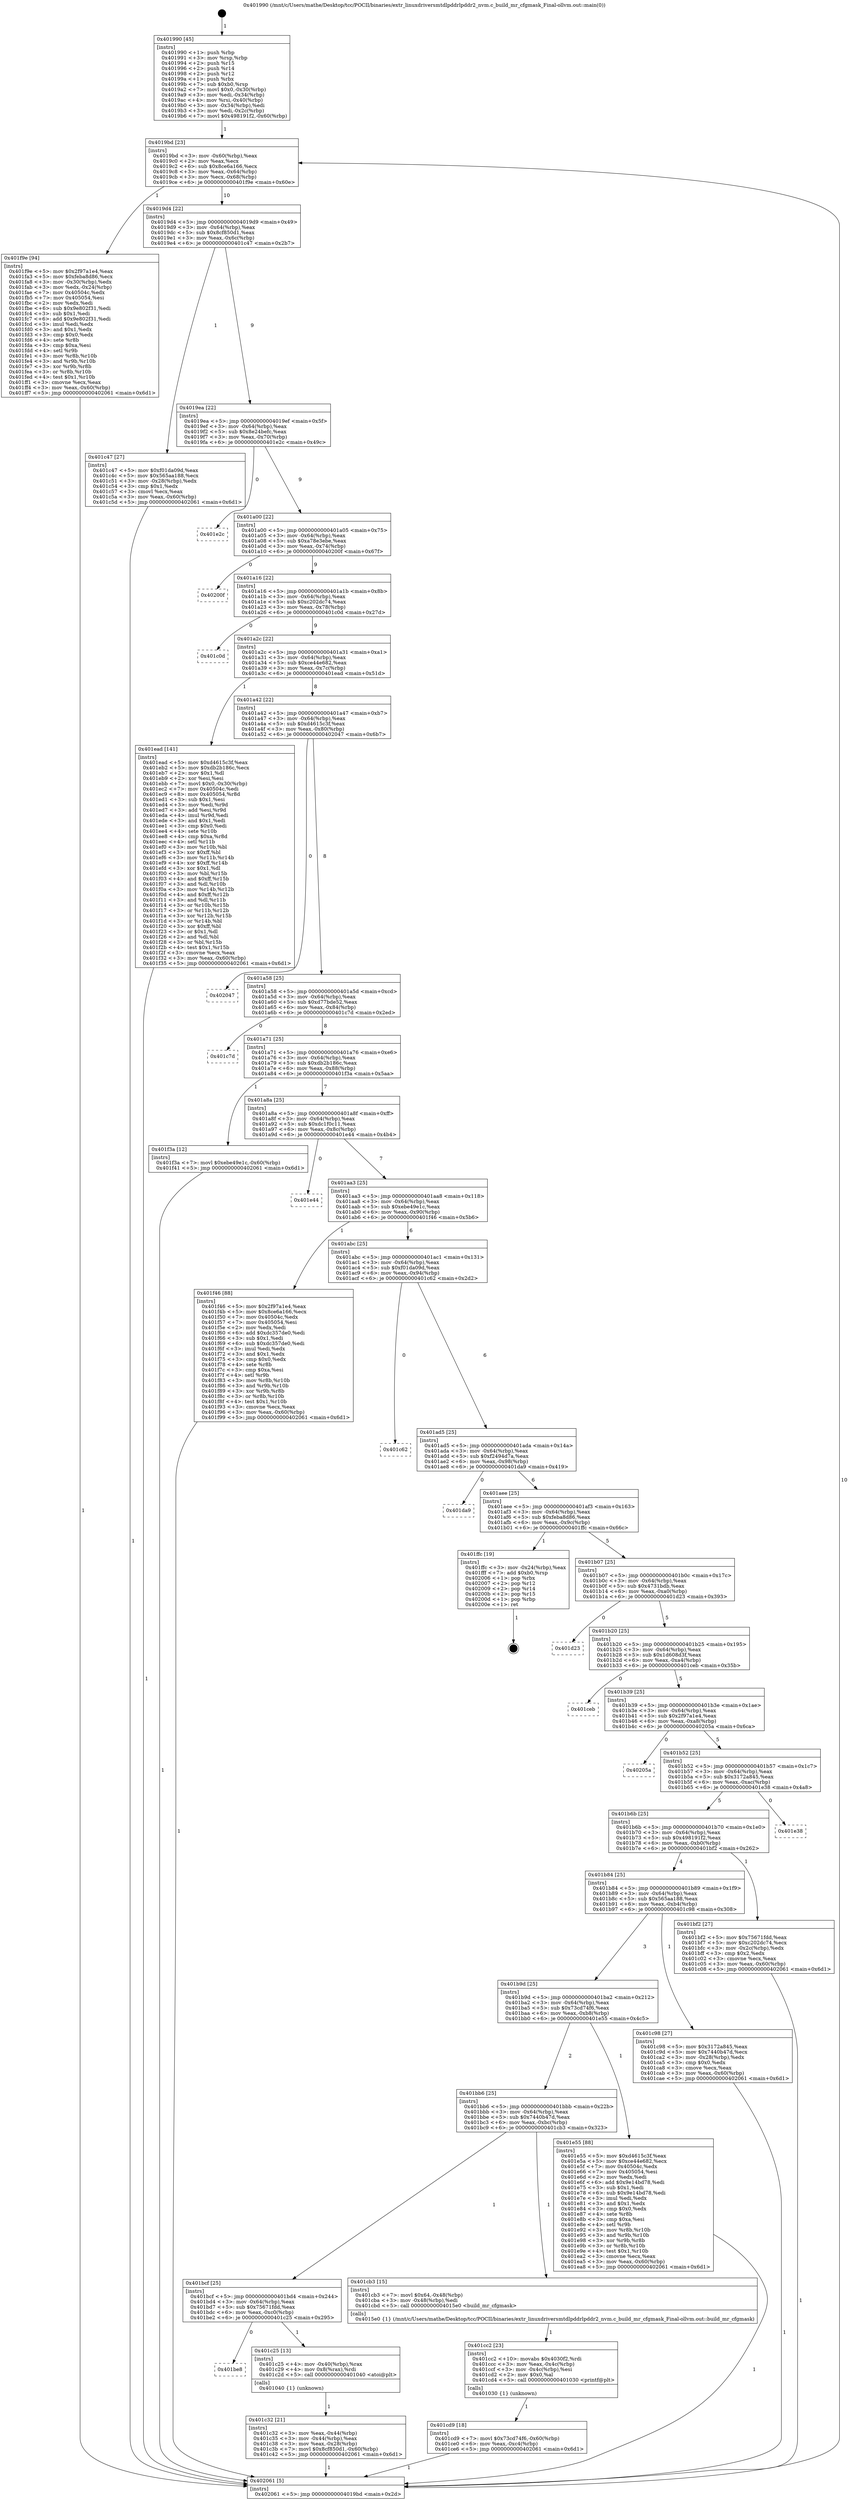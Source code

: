 digraph "0x401990" {
  label = "0x401990 (/mnt/c/Users/mathe/Desktop/tcc/POCII/binaries/extr_linuxdriversmtdlpddrlpddr2_nvm.c_build_mr_cfgmask_Final-ollvm.out::main(0))"
  labelloc = "t"
  node[shape=record]

  Entry [label="",width=0.3,height=0.3,shape=circle,fillcolor=black,style=filled]
  "0x4019bd" [label="{
     0x4019bd [23]\l
     | [instrs]\l
     &nbsp;&nbsp;0x4019bd \<+3\>: mov -0x60(%rbp),%eax\l
     &nbsp;&nbsp;0x4019c0 \<+2\>: mov %eax,%ecx\l
     &nbsp;&nbsp;0x4019c2 \<+6\>: sub $0x8ce6a166,%ecx\l
     &nbsp;&nbsp;0x4019c8 \<+3\>: mov %eax,-0x64(%rbp)\l
     &nbsp;&nbsp;0x4019cb \<+3\>: mov %ecx,-0x68(%rbp)\l
     &nbsp;&nbsp;0x4019ce \<+6\>: je 0000000000401f9e \<main+0x60e\>\l
  }"]
  "0x401f9e" [label="{
     0x401f9e [94]\l
     | [instrs]\l
     &nbsp;&nbsp;0x401f9e \<+5\>: mov $0x2f97a1e4,%eax\l
     &nbsp;&nbsp;0x401fa3 \<+5\>: mov $0xfeba8d86,%ecx\l
     &nbsp;&nbsp;0x401fa8 \<+3\>: mov -0x30(%rbp),%edx\l
     &nbsp;&nbsp;0x401fab \<+3\>: mov %edx,-0x24(%rbp)\l
     &nbsp;&nbsp;0x401fae \<+7\>: mov 0x40504c,%edx\l
     &nbsp;&nbsp;0x401fb5 \<+7\>: mov 0x405054,%esi\l
     &nbsp;&nbsp;0x401fbc \<+2\>: mov %edx,%edi\l
     &nbsp;&nbsp;0x401fbe \<+6\>: sub $0x9e802f31,%edi\l
     &nbsp;&nbsp;0x401fc4 \<+3\>: sub $0x1,%edi\l
     &nbsp;&nbsp;0x401fc7 \<+6\>: add $0x9e802f31,%edi\l
     &nbsp;&nbsp;0x401fcd \<+3\>: imul %edi,%edx\l
     &nbsp;&nbsp;0x401fd0 \<+3\>: and $0x1,%edx\l
     &nbsp;&nbsp;0x401fd3 \<+3\>: cmp $0x0,%edx\l
     &nbsp;&nbsp;0x401fd6 \<+4\>: sete %r8b\l
     &nbsp;&nbsp;0x401fda \<+3\>: cmp $0xa,%esi\l
     &nbsp;&nbsp;0x401fdd \<+4\>: setl %r9b\l
     &nbsp;&nbsp;0x401fe1 \<+3\>: mov %r8b,%r10b\l
     &nbsp;&nbsp;0x401fe4 \<+3\>: and %r9b,%r10b\l
     &nbsp;&nbsp;0x401fe7 \<+3\>: xor %r9b,%r8b\l
     &nbsp;&nbsp;0x401fea \<+3\>: or %r8b,%r10b\l
     &nbsp;&nbsp;0x401fed \<+4\>: test $0x1,%r10b\l
     &nbsp;&nbsp;0x401ff1 \<+3\>: cmovne %ecx,%eax\l
     &nbsp;&nbsp;0x401ff4 \<+3\>: mov %eax,-0x60(%rbp)\l
     &nbsp;&nbsp;0x401ff7 \<+5\>: jmp 0000000000402061 \<main+0x6d1\>\l
  }"]
  "0x4019d4" [label="{
     0x4019d4 [22]\l
     | [instrs]\l
     &nbsp;&nbsp;0x4019d4 \<+5\>: jmp 00000000004019d9 \<main+0x49\>\l
     &nbsp;&nbsp;0x4019d9 \<+3\>: mov -0x64(%rbp),%eax\l
     &nbsp;&nbsp;0x4019dc \<+5\>: sub $0x8cf850d1,%eax\l
     &nbsp;&nbsp;0x4019e1 \<+3\>: mov %eax,-0x6c(%rbp)\l
     &nbsp;&nbsp;0x4019e4 \<+6\>: je 0000000000401c47 \<main+0x2b7\>\l
  }"]
  Exit [label="",width=0.3,height=0.3,shape=circle,fillcolor=black,style=filled,peripheries=2]
  "0x401c47" [label="{
     0x401c47 [27]\l
     | [instrs]\l
     &nbsp;&nbsp;0x401c47 \<+5\>: mov $0xf01da09d,%eax\l
     &nbsp;&nbsp;0x401c4c \<+5\>: mov $0x565aa188,%ecx\l
     &nbsp;&nbsp;0x401c51 \<+3\>: mov -0x28(%rbp),%edx\l
     &nbsp;&nbsp;0x401c54 \<+3\>: cmp $0x1,%edx\l
     &nbsp;&nbsp;0x401c57 \<+3\>: cmovl %ecx,%eax\l
     &nbsp;&nbsp;0x401c5a \<+3\>: mov %eax,-0x60(%rbp)\l
     &nbsp;&nbsp;0x401c5d \<+5\>: jmp 0000000000402061 \<main+0x6d1\>\l
  }"]
  "0x4019ea" [label="{
     0x4019ea [22]\l
     | [instrs]\l
     &nbsp;&nbsp;0x4019ea \<+5\>: jmp 00000000004019ef \<main+0x5f\>\l
     &nbsp;&nbsp;0x4019ef \<+3\>: mov -0x64(%rbp),%eax\l
     &nbsp;&nbsp;0x4019f2 \<+5\>: sub $0x8e24befc,%eax\l
     &nbsp;&nbsp;0x4019f7 \<+3\>: mov %eax,-0x70(%rbp)\l
     &nbsp;&nbsp;0x4019fa \<+6\>: je 0000000000401e2c \<main+0x49c\>\l
  }"]
  "0x401cd9" [label="{
     0x401cd9 [18]\l
     | [instrs]\l
     &nbsp;&nbsp;0x401cd9 \<+7\>: movl $0x73cd74f6,-0x60(%rbp)\l
     &nbsp;&nbsp;0x401ce0 \<+6\>: mov %eax,-0xc4(%rbp)\l
     &nbsp;&nbsp;0x401ce6 \<+5\>: jmp 0000000000402061 \<main+0x6d1\>\l
  }"]
  "0x401e2c" [label="{
     0x401e2c\l
  }", style=dashed]
  "0x401a00" [label="{
     0x401a00 [22]\l
     | [instrs]\l
     &nbsp;&nbsp;0x401a00 \<+5\>: jmp 0000000000401a05 \<main+0x75\>\l
     &nbsp;&nbsp;0x401a05 \<+3\>: mov -0x64(%rbp),%eax\l
     &nbsp;&nbsp;0x401a08 \<+5\>: sub $0xa78e3ebe,%eax\l
     &nbsp;&nbsp;0x401a0d \<+3\>: mov %eax,-0x74(%rbp)\l
     &nbsp;&nbsp;0x401a10 \<+6\>: je 000000000040200f \<main+0x67f\>\l
  }"]
  "0x401cc2" [label="{
     0x401cc2 [23]\l
     | [instrs]\l
     &nbsp;&nbsp;0x401cc2 \<+10\>: movabs $0x4030f2,%rdi\l
     &nbsp;&nbsp;0x401ccc \<+3\>: mov %eax,-0x4c(%rbp)\l
     &nbsp;&nbsp;0x401ccf \<+3\>: mov -0x4c(%rbp),%esi\l
     &nbsp;&nbsp;0x401cd2 \<+2\>: mov $0x0,%al\l
     &nbsp;&nbsp;0x401cd4 \<+5\>: call 0000000000401030 \<printf@plt\>\l
     | [calls]\l
     &nbsp;&nbsp;0x401030 \{1\} (unknown)\l
  }"]
  "0x40200f" [label="{
     0x40200f\l
  }", style=dashed]
  "0x401a16" [label="{
     0x401a16 [22]\l
     | [instrs]\l
     &nbsp;&nbsp;0x401a16 \<+5\>: jmp 0000000000401a1b \<main+0x8b\>\l
     &nbsp;&nbsp;0x401a1b \<+3\>: mov -0x64(%rbp),%eax\l
     &nbsp;&nbsp;0x401a1e \<+5\>: sub $0xc202dc74,%eax\l
     &nbsp;&nbsp;0x401a23 \<+3\>: mov %eax,-0x78(%rbp)\l
     &nbsp;&nbsp;0x401a26 \<+6\>: je 0000000000401c0d \<main+0x27d\>\l
  }"]
  "0x401c32" [label="{
     0x401c32 [21]\l
     | [instrs]\l
     &nbsp;&nbsp;0x401c32 \<+3\>: mov %eax,-0x44(%rbp)\l
     &nbsp;&nbsp;0x401c35 \<+3\>: mov -0x44(%rbp),%eax\l
     &nbsp;&nbsp;0x401c38 \<+3\>: mov %eax,-0x28(%rbp)\l
     &nbsp;&nbsp;0x401c3b \<+7\>: movl $0x8cf850d1,-0x60(%rbp)\l
     &nbsp;&nbsp;0x401c42 \<+5\>: jmp 0000000000402061 \<main+0x6d1\>\l
  }"]
  "0x401c0d" [label="{
     0x401c0d\l
  }", style=dashed]
  "0x401a2c" [label="{
     0x401a2c [22]\l
     | [instrs]\l
     &nbsp;&nbsp;0x401a2c \<+5\>: jmp 0000000000401a31 \<main+0xa1\>\l
     &nbsp;&nbsp;0x401a31 \<+3\>: mov -0x64(%rbp),%eax\l
     &nbsp;&nbsp;0x401a34 \<+5\>: sub $0xce44e682,%eax\l
     &nbsp;&nbsp;0x401a39 \<+3\>: mov %eax,-0x7c(%rbp)\l
     &nbsp;&nbsp;0x401a3c \<+6\>: je 0000000000401ead \<main+0x51d\>\l
  }"]
  "0x401be8" [label="{
     0x401be8\l
  }", style=dashed]
  "0x401ead" [label="{
     0x401ead [141]\l
     | [instrs]\l
     &nbsp;&nbsp;0x401ead \<+5\>: mov $0xd4615c3f,%eax\l
     &nbsp;&nbsp;0x401eb2 \<+5\>: mov $0xdb2b186c,%ecx\l
     &nbsp;&nbsp;0x401eb7 \<+2\>: mov $0x1,%dl\l
     &nbsp;&nbsp;0x401eb9 \<+2\>: xor %esi,%esi\l
     &nbsp;&nbsp;0x401ebb \<+7\>: movl $0x0,-0x30(%rbp)\l
     &nbsp;&nbsp;0x401ec2 \<+7\>: mov 0x40504c,%edi\l
     &nbsp;&nbsp;0x401ec9 \<+8\>: mov 0x405054,%r8d\l
     &nbsp;&nbsp;0x401ed1 \<+3\>: sub $0x1,%esi\l
     &nbsp;&nbsp;0x401ed4 \<+3\>: mov %edi,%r9d\l
     &nbsp;&nbsp;0x401ed7 \<+3\>: add %esi,%r9d\l
     &nbsp;&nbsp;0x401eda \<+4\>: imul %r9d,%edi\l
     &nbsp;&nbsp;0x401ede \<+3\>: and $0x1,%edi\l
     &nbsp;&nbsp;0x401ee1 \<+3\>: cmp $0x0,%edi\l
     &nbsp;&nbsp;0x401ee4 \<+4\>: sete %r10b\l
     &nbsp;&nbsp;0x401ee8 \<+4\>: cmp $0xa,%r8d\l
     &nbsp;&nbsp;0x401eec \<+4\>: setl %r11b\l
     &nbsp;&nbsp;0x401ef0 \<+3\>: mov %r10b,%bl\l
     &nbsp;&nbsp;0x401ef3 \<+3\>: xor $0xff,%bl\l
     &nbsp;&nbsp;0x401ef6 \<+3\>: mov %r11b,%r14b\l
     &nbsp;&nbsp;0x401ef9 \<+4\>: xor $0xff,%r14b\l
     &nbsp;&nbsp;0x401efd \<+3\>: xor $0x1,%dl\l
     &nbsp;&nbsp;0x401f00 \<+3\>: mov %bl,%r15b\l
     &nbsp;&nbsp;0x401f03 \<+4\>: and $0xff,%r15b\l
     &nbsp;&nbsp;0x401f07 \<+3\>: and %dl,%r10b\l
     &nbsp;&nbsp;0x401f0a \<+3\>: mov %r14b,%r12b\l
     &nbsp;&nbsp;0x401f0d \<+4\>: and $0xff,%r12b\l
     &nbsp;&nbsp;0x401f11 \<+3\>: and %dl,%r11b\l
     &nbsp;&nbsp;0x401f14 \<+3\>: or %r10b,%r15b\l
     &nbsp;&nbsp;0x401f17 \<+3\>: or %r11b,%r12b\l
     &nbsp;&nbsp;0x401f1a \<+3\>: xor %r12b,%r15b\l
     &nbsp;&nbsp;0x401f1d \<+3\>: or %r14b,%bl\l
     &nbsp;&nbsp;0x401f20 \<+3\>: xor $0xff,%bl\l
     &nbsp;&nbsp;0x401f23 \<+3\>: or $0x1,%dl\l
     &nbsp;&nbsp;0x401f26 \<+2\>: and %dl,%bl\l
     &nbsp;&nbsp;0x401f28 \<+3\>: or %bl,%r15b\l
     &nbsp;&nbsp;0x401f2b \<+4\>: test $0x1,%r15b\l
     &nbsp;&nbsp;0x401f2f \<+3\>: cmovne %ecx,%eax\l
     &nbsp;&nbsp;0x401f32 \<+3\>: mov %eax,-0x60(%rbp)\l
     &nbsp;&nbsp;0x401f35 \<+5\>: jmp 0000000000402061 \<main+0x6d1\>\l
  }"]
  "0x401a42" [label="{
     0x401a42 [22]\l
     | [instrs]\l
     &nbsp;&nbsp;0x401a42 \<+5\>: jmp 0000000000401a47 \<main+0xb7\>\l
     &nbsp;&nbsp;0x401a47 \<+3\>: mov -0x64(%rbp),%eax\l
     &nbsp;&nbsp;0x401a4a \<+5\>: sub $0xd4615c3f,%eax\l
     &nbsp;&nbsp;0x401a4f \<+3\>: mov %eax,-0x80(%rbp)\l
     &nbsp;&nbsp;0x401a52 \<+6\>: je 0000000000402047 \<main+0x6b7\>\l
  }"]
  "0x401c25" [label="{
     0x401c25 [13]\l
     | [instrs]\l
     &nbsp;&nbsp;0x401c25 \<+4\>: mov -0x40(%rbp),%rax\l
     &nbsp;&nbsp;0x401c29 \<+4\>: mov 0x8(%rax),%rdi\l
     &nbsp;&nbsp;0x401c2d \<+5\>: call 0000000000401040 \<atoi@plt\>\l
     | [calls]\l
     &nbsp;&nbsp;0x401040 \{1\} (unknown)\l
  }"]
  "0x402047" [label="{
     0x402047\l
  }", style=dashed]
  "0x401a58" [label="{
     0x401a58 [25]\l
     | [instrs]\l
     &nbsp;&nbsp;0x401a58 \<+5\>: jmp 0000000000401a5d \<main+0xcd\>\l
     &nbsp;&nbsp;0x401a5d \<+3\>: mov -0x64(%rbp),%eax\l
     &nbsp;&nbsp;0x401a60 \<+5\>: sub $0xd77bde52,%eax\l
     &nbsp;&nbsp;0x401a65 \<+6\>: mov %eax,-0x84(%rbp)\l
     &nbsp;&nbsp;0x401a6b \<+6\>: je 0000000000401c7d \<main+0x2ed\>\l
  }"]
  "0x401bcf" [label="{
     0x401bcf [25]\l
     | [instrs]\l
     &nbsp;&nbsp;0x401bcf \<+5\>: jmp 0000000000401bd4 \<main+0x244\>\l
     &nbsp;&nbsp;0x401bd4 \<+3\>: mov -0x64(%rbp),%eax\l
     &nbsp;&nbsp;0x401bd7 \<+5\>: sub $0x75671fdd,%eax\l
     &nbsp;&nbsp;0x401bdc \<+6\>: mov %eax,-0xc0(%rbp)\l
     &nbsp;&nbsp;0x401be2 \<+6\>: je 0000000000401c25 \<main+0x295\>\l
  }"]
  "0x401c7d" [label="{
     0x401c7d\l
  }", style=dashed]
  "0x401a71" [label="{
     0x401a71 [25]\l
     | [instrs]\l
     &nbsp;&nbsp;0x401a71 \<+5\>: jmp 0000000000401a76 \<main+0xe6\>\l
     &nbsp;&nbsp;0x401a76 \<+3\>: mov -0x64(%rbp),%eax\l
     &nbsp;&nbsp;0x401a79 \<+5\>: sub $0xdb2b186c,%eax\l
     &nbsp;&nbsp;0x401a7e \<+6\>: mov %eax,-0x88(%rbp)\l
     &nbsp;&nbsp;0x401a84 \<+6\>: je 0000000000401f3a \<main+0x5aa\>\l
  }"]
  "0x401cb3" [label="{
     0x401cb3 [15]\l
     | [instrs]\l
     &nbsp;&nbsp;0x401cb3 \<+7\>: movl $0x64,-0x48(%rbp)\l
     &nbsp;&nbsp;0x401cba \<+3\>: mov -0x48(%rbp),%edi\l
     &nbsp;&nbsp;0x401cbd \<+5\>: call 00000000004015e0 \<build_mr_cfgmask\>\l
     | [calls]\l
     &nbsp;&nbsp;0x4015e0 \{1\} (/mnt/c/Users/mathe/Desktop/tcc/POCII/binaries/extr_linuxdriversmtdlpddrlpddr2_nvm.c_build_mr_cfgmask_Final-ollvm.out::build_mr_cfgmask)\l
  }"]
  "0x401f3a" [label="{
     0x401f3a [12]\l
     | [instrs]\l
     &nbsp;&nbsp;0x401f3a \<+7\>: movl $0xebe49e1c,-0x60(%rbp)\l
     &nbsp;&nbsp;0x401f41 \<+5\>: jmp 0000000000402061 \<main+0x6d1\>\l
  }"]
  "0x401a8a" [label="{
     0x401a8a [25]\l
     | [instrs]\l
     &nbsp;&nbsp;0x401a8a \<+5\>: jmp 0000000000401a8f \<main+0xff\>\l
     &nbsp;&nbsp;0x401a8f \<+3\>: mov -0x64(%rbp),%eax\l
     &nbsp;&nbsp;0x401a92 \<+5\>: sub $0xdc1f0c11,%eax\l
     &nbsp;&nbsp;0x401a97 \<+6\>: mov %eax,-0x8c(%rbp)\l
     &nbsp;&nbsp;0x401a9d \<+6\>: je 0000000000401e44 \<main+0x4b4\>\l
  }"]
  "0x401bb6" [label="{
     0x401bb6 [25]\l
     | [instrs]\l
     &nbsp;&nbsp;0x401bb6 \<+5\>: jmp 0000000000401bbb \<main+0x22b\>\l
     &nbsp;&nbsp;0x401bbb \<+3\>: mov -0x64(%rbp),%eax\l
     &nbsp;&nbsp;0x401bbe \<+5\>: sub $0x7440b47d,%eax\l
     &nbsp;&nbsp;0x401bc3 \<+6\>: mov %eax,-0xbc(%rbp)\l
     &nbsp;&nbsp;0x401bc9 \<+6\>: je 0000000000401cb3 \<main+0x323\>\l
  }"]
  "0x401e44" [label="{
     0x401e44\l
  }", style=dashed]
  "0x401aa3" [label="{
     0x401aa3 [25]\l
     | [instrs]\l
     &nbsp;&nbsp;0x401aa3 \<+5\>: jmp 0000000000401aa8 \<main+0x118\>\l
     &nbsp;&nbsp;0x401aa8 \<+3\>: mov -0x64(%rbp),%eax\l
     &nbsp;&nbsp;0x401aab \<+5\>: sub $0xebe49e1c,%eax\l
     &nbsp;&nbsp;0x401ab0 \<+6\>: mov %eax,-0x90(%rbp)\l
     &nbsp;&nbsp;0x401ab6 \<+6\>: je 0000000000401f46 \<main+0x5b6\>\l
  }"]
  "0x401e55" [label="{
     0x401e55 [88]\l
     | [instrs]\l
     &nbsp;&nbsp;0x401e55 \<+5\>: mov $0xd4615c3f,%eax\l
     &nbsp;&nbsp;0x401e5a \<+5\>: mov $0xce44e682,%ecx\l
     &nbsp;&nbsp;0x401e5f \<+7\>: mov 0x40504c,%edx\l
     &nbsp;&nbsp;0x401e66 \<+7\>: mov 0x405054,%esi\l
     &nbsp;&nbsp;0x401e6d \<+2\>: mov %edx,%edi\l
     &nbsp;&nbsp;0x401e6f \<+6\>: add $0x9e14bd78,%edi\l
     &nbsp;&nbsp;0x401e75 \<+3\>: sub $0x1,%edi\l
     &nbsp;&nbsp;0x401e78 \<+6\>: sub $0x9e14bd78,%edi\l
     &nbsp;&nbsp;0x401e7e \<+3\>: imul %edi,%edx\l
     &nbsp;&nbsp;0x401e81 \<+3\>: and $0x1,%edx\l
     &nbsp;&nbsp;0x401e84 \<+3\>: cmp $0x0,%edx\l
     &nbsp;&nbsp;0x401e87 \<+4\>: sete %r8b\l
     &nbsp;&nbsp;0x401e8b \<+3\>: cmp $0xa,%esi\l
     &nbsp;&nbsp;0x401e8e \<+4\>: setl %r9b\l
     &nbsp;&nbsp;0x401e92 \<+3\>: mov %r8b,%r10b\l
     &nbsp;&nbsp;0x401e95 \<+3\>: and %r9b,%r10b\l
     &nbsp;&nbsp;0x401e98 \<+3\>: xor %r9b,%r8b\l
     &nbsp;&nbsp;0x401e9b \<+3\>: or %r8b,%r10b\l
     &nbsp;&nbsp;0x401e9e \<+4\>: test $0x1,%r10b\l
     &nbsp;&nbsp;0x401ea2 \<+3\>: cmovne %ecx,%eax\l
     &nbsp;&nbsp;0x401ea5 \<+3\>: mov %eax,-0x60(%rbp)\l
     &nbsp;&nbsp;0x401ea8 \<+5\>: jmp 0000000000402061 \<main+0x6d1\>\l
  }"]
  "0x401f46" [label="{
     0x401f46 [88]\l
     | [instrs]\l
     &nbsp;&nbsp;0x401f46 \<+5\>: mov $0x2f97a1e4,%eax\l
     &nbsp;&nbsp;0x401f4b \<+5\>: mov $0x8ce6a166,%ecx\l
     &nbsp;&nbsp;0x401f50 \<+7\>: mov 0x40504c,%edx\l
     &nbsp;&nbsp;0x401f57 \<+7\>: mov 0x405054,%esi\l
     &nbsp;&nbsp;0x401f5e \<+2\>: mov %edx,%edi\l
     &nbsp;&nbsp;0x401f60 \<+6\>: add $0xdc357de0,%edi\l
     &nbsp;&nbsp;0x401f66 \<+3\>: sub $0x1,%edi\l
     &nbsp;&nbsp;0x401f69 \<+6\>: sub $0xdc357de0,%edi\l
     &nbsp;&nbsp;0x401f6f \<+3\>: imul %edi,%edx\l
     &nbsp;&nbsp;0x401f72 \<+3\>: and $0x1,%edx\l
     &nbsp;&nbsp;0x401f75 \<+3\>: cmp $0x0,%edx\l
     &nbsp;&nbsp;0x401f78 \<+4\>: sete %r8b\l
     &nbsp;&nbsp;0x401f7c \<+3\>: cmp $0xa,%esi\l
     &nbsp;&nbsp;0x401f7f \<+4\>: setl %r9b\l
     &nbsp;&nbsp;0x401f83 \<+3\>: mov %r8b,%r10b\l
     &nbsp;&nbsp;0x401f86 \<+3\>: and %r9b,%r10b\l
     &nbsp;&nbsp;0x401f89 \<+3\>: xor %r9b,%r8b\l
     &nbsp;&nbsp;0x401f8c \<+3\>: or %r8b,%r10b\l
     &nbsp;&nbsp;0x401f8f \<+4\>: test $0x1,%r10b\l
     &nbsp;&nbsp;0x401f93 \<+3\>: cmovne %ecx,%eax\l
     &nbsp;&nbsp;0x401f96 \<+3\>: mov %eax,-0x60(%rbp)\l
     &nbsp;&nbsp;0x401f99 \<+5\>: jmp 0000000000402061 \<main+0x6d1\>\l
  }"]
  "0x401abc" [label="{
     0x401abc [25]\l
     | [instrs]\l
     &nbsp;&nbsp;0x401abc \<+5\>: jmp 0000000000401ac1 \<main+0x131\>\l
     &nbsp;&nbsp;0x401ac1 \<+3\>: mov -0x64(%rbp),%eax\l
     &nbsp;&nbsp;0x401ac4 \<+5\>: sub $0xf01da09d,%eax\l
     &nbsp;&nbsp;0x401ac9 \<+6\>: mov %eax,-0x94(%rbp)\l
     &nbsp;&nbsp;0x401acf \<+6\>: je 0000000000401c62 \<main+0x2d2\>\l
  }"]
  "0x401b9d" [label="{
     0x401b9d [25]\l
     | [instrs]\l
     &nbsp;&nbsp;0x401b9d \<+5\>: jmp 0000000000401ba2 \<main+0x212\>\l
     &nbsp;&nbsp;0x401ba2 \<+3\>: mov -0x64(%rbp),%eax\l
     &nbsp;&nbsp;0x401ba5 \<+5\>: sub $0x73cd74f6,%eax\l
     &nbsp;&nbsp;0x401baa \<+6\>: mov %eax,-0xb8(%rbp)\l
     &nbsp;&nbsp;0x401bb0 \<+6\>: je 0000000000401e55 \<main+0x4c5\>\l
  }"]
  "0x401c62" [label="{
     0x401c62\l
  }", style=dashed]
  "0x401ad5" [label="{
     0x401ad5 [25]\l
     | [instrs]\l
     &nbsp;&nbsp;0x401ad5 \<+5\>: jmp 0000000000401ada \<main+0x14a\>\l
     &nbsp;&nbsp;0x401ada \<+3\>: mov -0x64(%rbp),%eax\l
     &nbsp;&nbsp;0x401add \<+5\>: sub $0xf2494d7a,%eax\l
     &nbsp;&nbsp;0x401ae2 \<+6\>: mov %eax,-0x98(%rbp)\l
     &nbsp;&nbsp;0x401ae8 \<+6\>: je 0000000000401da9 \<main+0x419\>\l
  }"]
  "0x401c98" [label="{
     0x401c98 [27]\l
     | [instrs]\l
     &nbsp;&nbsp;0x401c98 \<+5\>: mov $0x3172a845,%eax\l
     &nbsp;&nbsp;0x401c9d \<+5\>: mov $0x7440b47d,%ecx\l
     &nbsp;&nbsp;0x401ca2 \<+3\>: mov -0x28(%rbp),%edx\l
     &nbsp;&nbsp;0x401ca5 \<+3\>: cmp $0x0,%edx\l
     &nbsp;&nbsp;0x401ca8 \<+3\>: cmove %ecx,%eax\l
     &nbsp;&nbsp;0x401cab \<+3\>: mov %eax,-0x60(%rbp)\l
     &nbsp;&nbsp;0x401cae \<+5\>: jmp 0000000000402061 \<main+0x6d1\>\l
  }"]
  "0x401da9" [label="{
     0x401da9\l
  }", style=dashed]
  "0x401aee" [label="{
     0x401aee [25]\l
     | [instrs]\l
     &nbsp;&nbsp;0x401aee \<+5\>: jmp 0000000000401af3 \<main+0x163\>\l
     &nbsp;&nbsp;0x401af3 \<+3\>: mov -0x64(%rbp),%eax\l
     &nbsp;&nbsp;0x401af6 \<+5\>: sub $0xfeba8d86,%eax\l
     &nbsp;&nbsp;0x401afb \<+6\>: mov %eax,-0x9c(%rbp)\l
     &nbsp;&nbsp;0x401b01 \<+6\>: je 0000000000401ffc \<main+0x66c\>\l
  }"]
  "0x401990" [label="{
     0x401990 [45]\l
     | [instrs]\l
     &nbsp;&nbsp;0x401990 \<+1\>: push %rbp\l
     &nbsp;&nbsp;0x401991 \<+3\>: mov %rsp,%rbp\l
     &nbsp;&nbsp;0x401994 \<+2\>: push %r15\l
     &nbsp;&nbsp;0x401996 \<+2\>: push %r14\l
     &nbsp;&nbsp;0x401998 \<+2\>: push %r12\l
     &nbsp;&nbsp;0x40199a \<+1\>: push %rbx\l
     &nbsp;&nbsp;0x40199b \<+7\>: sub $0xb0,%rsp\l
     &nbsp;&nbsp;0x4019a2 \<+7\>: movl $0x0,-0x30(%rbp)\l
     &nbsp;&nbsp;0x4019a9 \<+3\>: mov %edi,-0x34(%rbp)\l
     &nbsp;&nbsp;0x4019ac \<+4\>: mov %rsi,-0x40(%rbp)\l
     &nbsp;&nbsp;0x4019b0 \<+3\>: mov -0x34(%rbp),%edi\l
     &nbsp;&nbsp;0x4019b3 \<+3\>: mov %edi,-0x2c(%rbp)\l
     &nbsp;&nbsp;0x4019b6 \<+7\>: movl $0x498191f2,-0x60(%rbp)\l
  }"]
  "0x401ffc" [label="{
     0x401ffc [19]\l
     | [instrs]\l
     &nbsp;&nbsp;0x401ffc \<+3\>: mov -0x24(%rbp),%eax\l
     &nbsp;&nbsp;0x401fff \<+7\>: add $0xb0,%rsp\l
     &nbsp;&nbsp;0x402006 \<+1\>: pop %rbx\l
     &nbsp;&nbsp;0x402007 \<+2\>: pop %r12\l
     &nbsp;&nbsp;0x402009 \<+2\>: pop %r14\l
     &nbsp;&nbsp;0x40200b \<+2\>: pop %r15\l
     &nbsp;&nbsp;0x40200d \<+1\>: pop %rbp\l
     &nbsp;&nbsp;0x40200e \<+1\>: ret\l
  }"]
  "0x401b07" [label="{
     0x401b07 [25]\l
     | [instrs]\l
     &nbsp;&nbsp;0x401b07 \<+5\>: jmp 0000000000401b0c \<main+0x17c\>\l
     &nbsp;&nbsp;0x401b0c \<+3\>: mov -0x64(%rbp),%eax\l
     &nbsp;&nbsp;0x401b0f \<+5\>: sub $0x4731bdb,%eax\l
     &nbsp;&nbsp;0x401b14 \<+6\>: mov %eax,-0xa0(%rbp)\l
     &nbsp;&nbsp;0x401b1a \<+6\>: je 0000000000401d23 \<main+0x393\>\l
  }"]
  "0x402061" [label="{
     0x402061 [5]\l
     | [instrs]\l
     &nbsp;&nbsp;0x402061 \<+5\>: jmp 00000000004019bd \<main+0x2d\>\l
  }"]
  "0x401d23" [label="{
     0x401d23\l
  }", style=dashed]
  "0x401b20" [label="{
     0x401b20 [25]\l
     | [instrs]\l
     &nbsp;&nbsp;0x401b20 \<+5\>: jmp 0000000000401b25 \<main+0x195\>\l
     &nbsp;&nbsp;0x401b25 \<+3\>: mov -0x64(%rbp),%eax\l
     &nbsp;&nbsp;0x401b28 \<+5\>: sub $0x1d608d3f,%eax\l
     &nbsp;&nbsp;0x401b2d \<+6\>: mov %eax,-0xa4(%rbp)\l
     &nbsp;&nbsp;0x401b33 \<+6\>: je 0000000000401ceb \<main+0x35b\>\l
  }"]
  "0x401b84" [label="{
     0x401b84 [25]\l
     | [instrs]\l
     &nbsp;&nbsp;0x401b84 \<+5\>: jmp 0000000000401b89 \<main+0x1f9\>\l
     &nbsp;&nbsp;0x401b89 \<+3\>: mov -0x64(%rbp),%eax\l
     &nbsp;&nbsp;0x401b8c \<+5\>: sub $0x565aa188,%eax\l
     &nbsp;&nbsp;0x401b91 \<+6\>: mov %eax,-0xb4(%rbp)\l
     &nbsp;&nbsp;0x401b97 \<+6\>: je 0000000000401c98 \<main+0x308\>\l
  }"]
  "0x401ceb" [label="{
     0x401ceb\l
  }", style=dashed]
  "0x401b39" [label="{
     0x401b39 [25]\l
     | [instrs]\l
     &nbsp;&nbsp;0x401b39 \<+5\>: jmp 0000000000401b3e \<main+0x1ae\>\l
     &nbsp;&nbsp;0x401b3e \<+3\>: mov -0x64(%rbp),%eax\l
     &nbsp;&nbsp;0x401b41 \<+5\>: sub $0x2f97a1e4,%eax\l
     &nbsp;&nbsp;0x401b46 \<+6\>: mov %eax,-0xa8(%rbp)\l
     &nbsp;&nbsp;0x401b4c \<+6\>: je 000000000040205a \<main+0x6ca\>\l
  }"]
  "0x401bf2" [label="{
     0x401bf2 [27]\l
     | [instrs]\l
     &nbsp;&nbsp;0x401bf2 \<+5\>: mov $0x75671fdd,%eax\l
     &nbsp;&nbsp;0x401bf7 \<+5\>: mov $0xc202dc74,%ecx\l
     &nbsp;&nbsp;0x401bfc \<+3\>: mov -0x2c(%rbp),%edx\l
     &nbsp;&nbsp;0x401bff \<+3\>: cmp $0x2,%edx\l
     &nbsp;&nbsp;0x401c02 \<+3\>: cmovne %ecx,%eax\l
     &nbsp;&nbsp;0x401c05 \<+3\>: mov %eax,-0x60(%rbp)\l
     &nbsp;&nbsp;0x401c08 \<+5\>: jmp 0000000000402061 \<main+0x6d1\>\l
  }"]
  "0x40205a" [label="{
     0x40205a\l
  }", style=dashed]
  "0x401b52" [label="{
     0x401b52 [25]\l
     | [instrs]\l
     &nbsp;&nbsp;0x401b52 \<+5\>: jmp 0000000000401b57 \<main+0x1c7\>\l
     &nbsp;&nbsp;0x401b57 \<+3\>: mov -0x64(%rbp),%eax\l
     &nbsp;&nbsp;0x401b5a \<+5\>: sub $0x3172a845,%eax\l
     &nbsp;&nbsp;0x401b5f \<+6\>: mov %eax,-0xac(%rbp)\l
     &nbsp;&nbsp;0x401b65 \<+6\>: je 0000000000401e38 \<main+0x4a8\>\l
  }"]
  "0x401b6b" [label="{
     0x401b6b [25]\l
     | [instrs]\l
     &nbsp;&nbsp;0x401b6b \<+5\>: jmp 0000000000401b70 \<main+0x1e0\>\l
     &nbsp;&nbsp;0x401b70 \<+3\>: mov -0x64(%rbp),%eax\l
     &nbsp;&nbsp;0x401b73 \<+5\>: sub $0x498191f2,%eax\l
     &nbsp;&nbsp;0x401b78 \<+6\>: mov %eax,-0xb0(%rbp)\l
     &nbsp;&nbsp;0x401b7e \<+6\>: je 0000000000401bf2 \<main+0x262\>\l
  }"]
  "0x401e38" [label="{
     0x401e38\l
  }", style=dashed]
  Entry -> "0x401990" [label=" 1"]
  "0x4019bd" -> "0x401f9e" [label=" 1"]
  "0x4019bd" -> "0x4019d4" [label=" 10"]
  "0x401ffc" -> Exit [label=" 1"]
  "0x4019d4" -> "0x401c47" [label=" 1"]
  "0x4019d4" -> "0x4019ea" [label=" 9"]
  "0x401f9e" -> "0x402061" [label=" 1"]
  "0x4019ea" -> "0x401e2c" [label=" 0"]
  "0x4019ea" -> "0x401a00" [label=" 9"]
  "0x401f46" -> "0x402061" [label=" 1"]
  "0x401a00" -> "0x40200f" [label=" 0"]
  "0x401a00" -> "0x401a16" [label=" 9"]
  "0x401f3a" -> "0x402061" [label=" 1"]
  "0x401a16" -> "0x401c0d" [label=" 0"]
  "0x401a16" -> "0x401a2c" [label=" 9"]
  "0x401ead" -> "0x402061" [label=" 1"]
  "0x401a2c" -> "0x401ead" [label=" 1"]
  "0x401a2c" -> "0x401a42" [label=" 8"]
  "0x401e55" -> "0x402061" [label=" 1"]
  "0x401a42" -> "0x402047" [label=" 0"]
  "0x401a42" -> "0x401a58" [label=" 8"]
  "0x401cd9" -> "0x402061" [label=" 1"]
  "0x401a58" -> "0x401c7d" [label=" 0"]
  "0x401a58" -> "0x401a71" [label=" 8"]
  "0x401cb3" -> "0x401cc2" [label=" 1"]
  "0x401a71" -> "0x401f3a" [label=" 1"]
  "0x401a71" -> "0x401a8a" [label=" 7"]
  "0x401c98" -> "0x402061" [label=" 1"]
  "0x401a8a" -> "0x401e44" [label=" 0"]
  "0x401a8a" -> "0x401aa3" [label=" 7"]
  "0x401c32" -> "0x402061" [label=" 1"]
  "0x401aa3" -> "0x401f46" [label=" 1"]
  "0x401aa3" -> "0x401abc" [label=" 6"]
  "0x401c25" -> "0x401c32" [label=" 1"]
  "0x401abc" -> "0x401c62" [label=" 0"]
  "0x401abc" -> "0x401ad5" [label=" 6"]
  "0x401bcf" -> "0x401c25" [label=" 1"]
  "0x401ad5" -> "0x401da9" [label=" 0"]
  "0x401ad5" -> "0x401aee" [label=" 6"]
  "0x401cc2" -> "0x401cd9" [label=" 1"]
  "0x401aee" -> "0x401ffc" [label=" 1"]
  "0x401aee" -> "0x401b07" [label=" 5"]
  "0x401bb6" -> "0x401cb3" [label=" 1"]
  "0x401b07" -> "0x401d23" [label=" 0"]
  "0x401b07" -> "0x401b20" [label=" 5"]
  "0x401c47" -> "0x402061" [label=" 1"]
  "0x401b20" -> "0x401ceb" [label=" 0"]
  "0x401b20" -> "0x401b39" [label=" 5"]
  "0x401b9d" -> "0x401bb6" [label=" 2"]
  "0x401b39" -> "0x40205a" [label=" 0"]
  "0x401b39" -> "0x401b52" [label=" 5"]
  "0x401b9d" -> "0x401e55" [label=" 1"]
  "0x401b52" -> "0x401e38" [label=" 0"]
  "0x401b52" -> "0x401b6b" [label=" 5"]
  "0x401bcf" -> "0x401be8" [label=" 0"]
  "0x401b6b" -> "0x401bf2" [label=" 1"]
  "0x401b6b" -> "0x401b84" [label=" 4"]
  "0x401bf2" -> "0x402061" [label=" 1"]
  "0x401990" -> "0x4019bd" [label=" 1"]
  "0x402061" -> "0x4019bd" [label=" 10"]
  "0x401bb6" -> "0x401bcf" [label=" 1"]
  "0x401b84" -> "0x401c98" [label=" 1"]
  "0x401b84" -> "0x401b9d" [label=" 3"]
}
